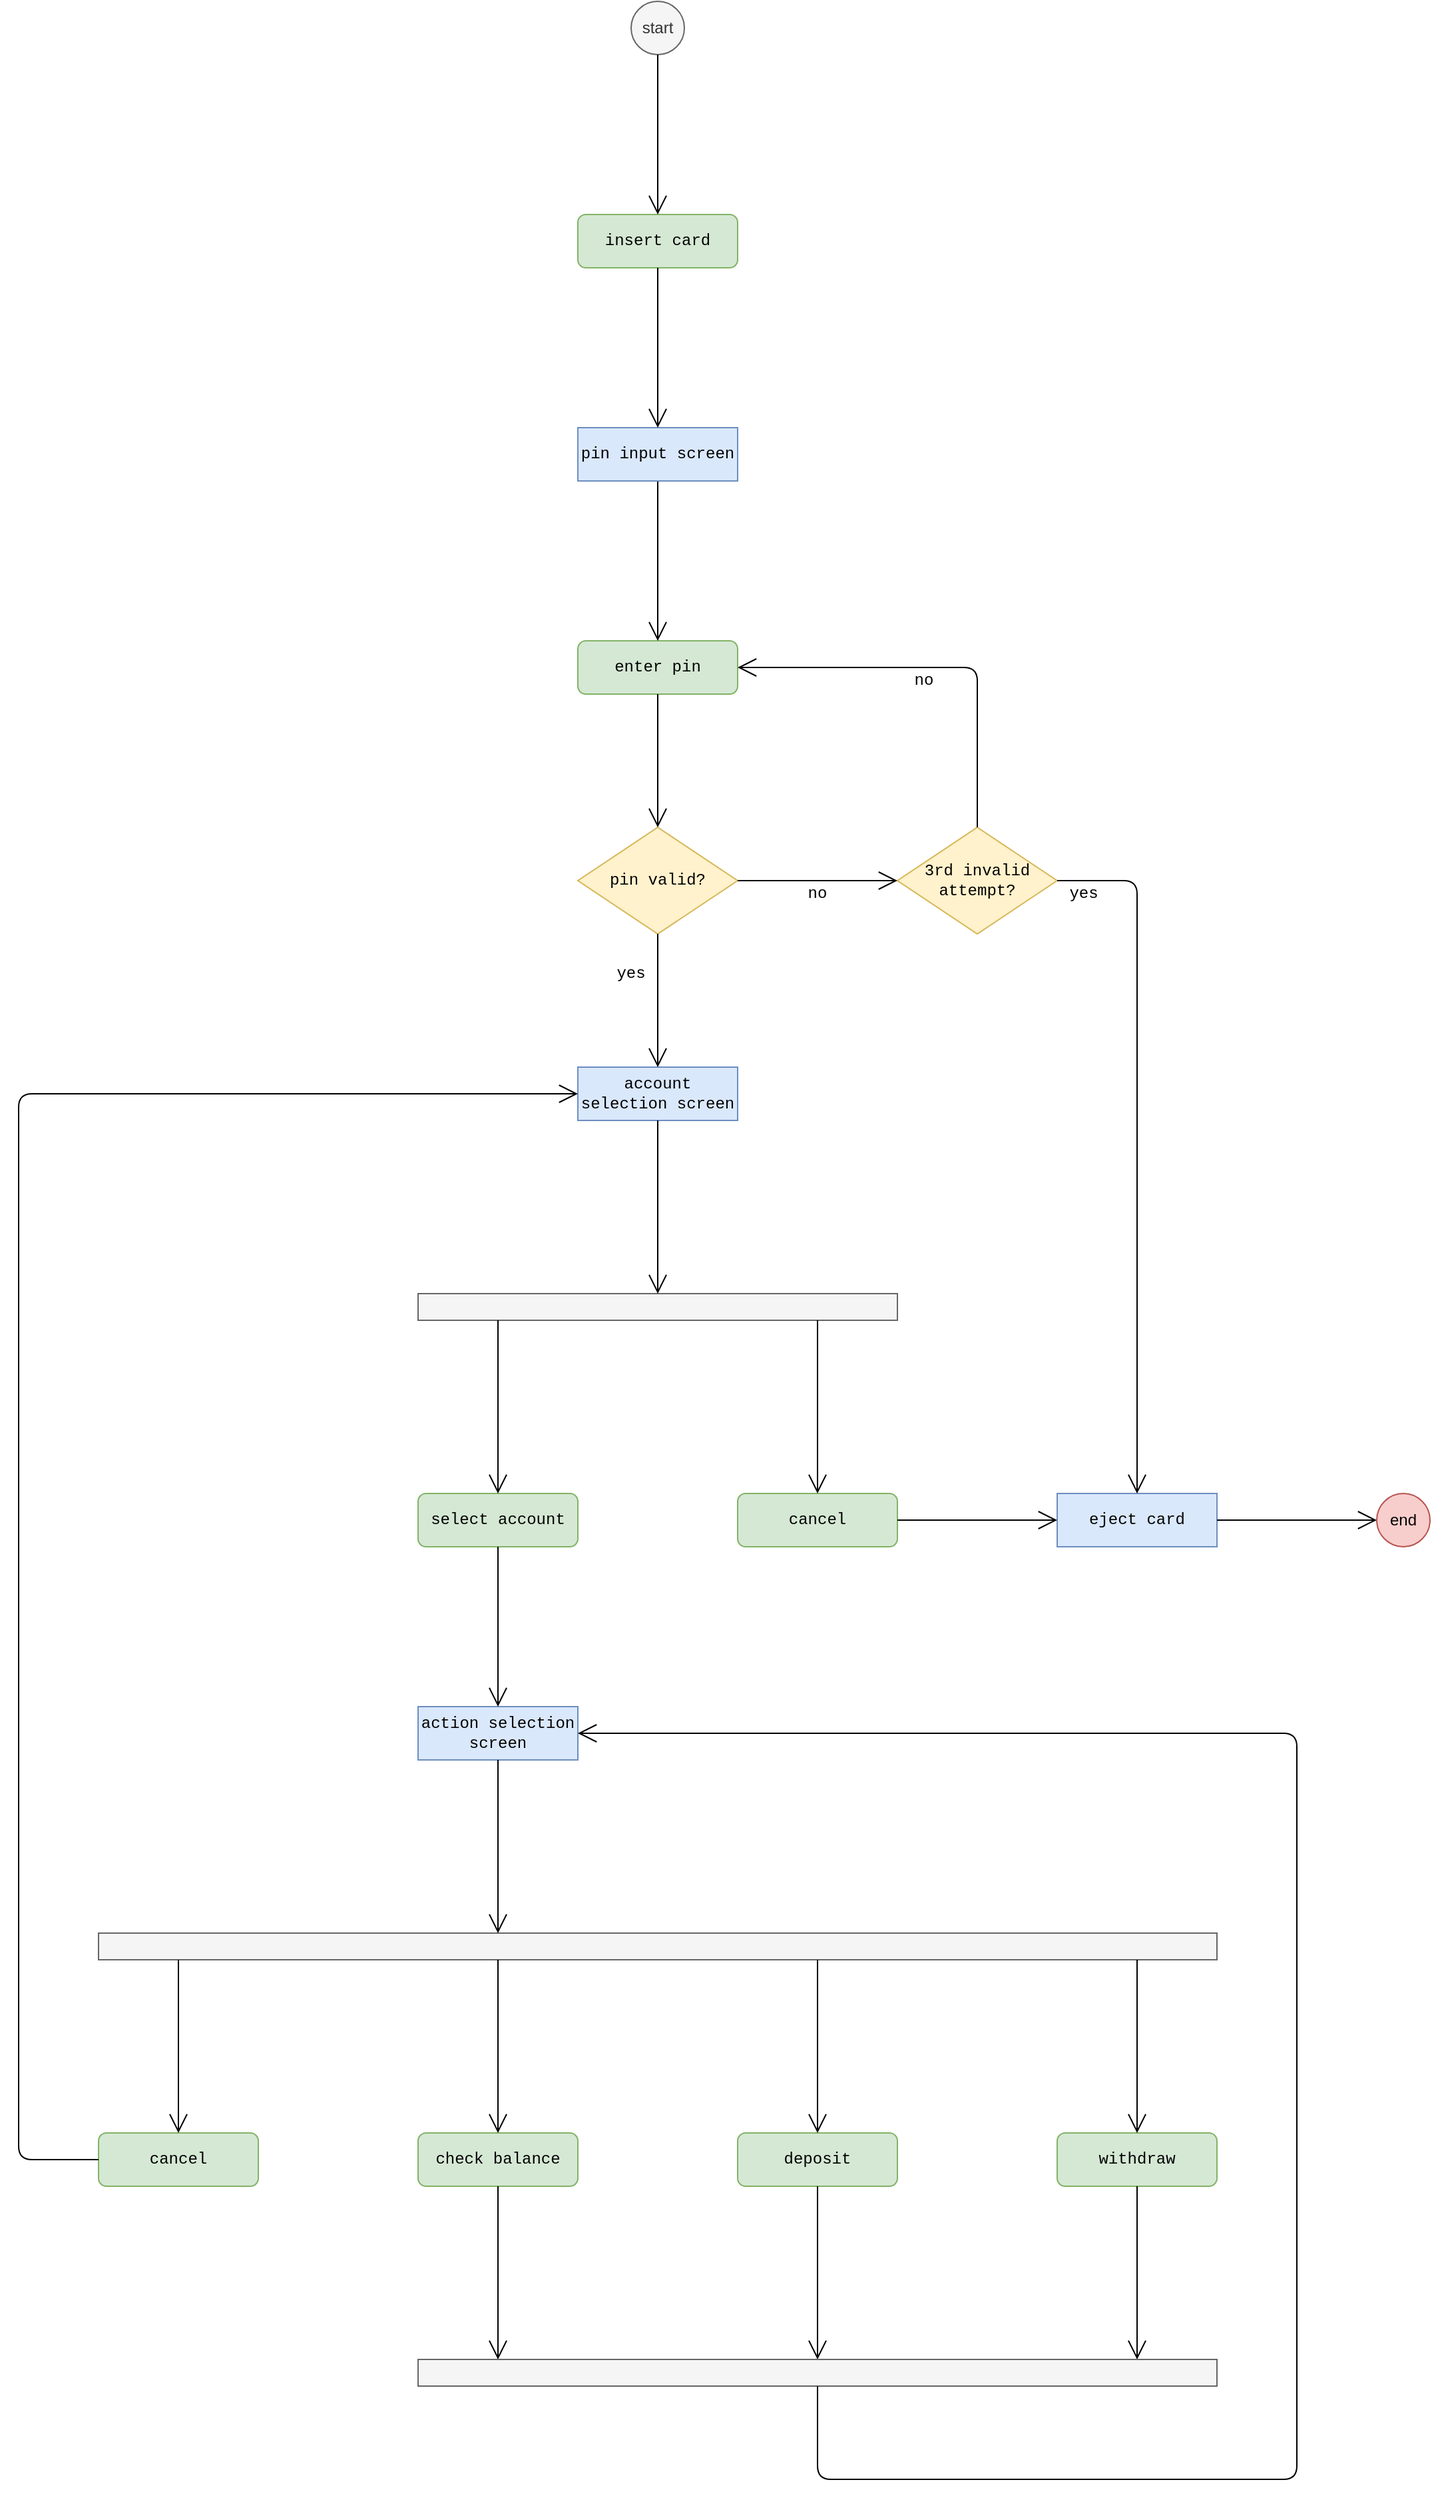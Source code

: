 <mxfile version="14.1.8" type="device"><diagram id="ihqMIaTf8OAF57CBlRL2" name="Page-1"><mxGraphModel dx="2200" dy="1813" grid="1" gridSize="10" guides="1" tooltips="1" connect="1" arrows="1" fold="1" page="1" pageScale="1" pageWidth="850" pageHeight="1100" math="0" shadow="0"><root><mxCell id="0"/><mxCell id="1" parent="0"/><mxCell id="f5XlnGI-PrZ9Zr5Y0vNG-1" value="start" style="ellipse;whiteSpace=wrap;html=1;aspect=fixed;fillColor=#f5f5f5;strokeColor=#666666;fontColor=#333333;" vertex="1" parent="1"><mxGeometry x="80" y="-120" width="40" height="40" as="geometry"/></mxCell><mxCell id="f5XlnGI-PrZ9Zr5Y0vNG-2" value="insert card" style="rounded=1;whiteSpace=wrap;html=1;fontFamily=Courier New;fillColor=#d5e8d4;strokeColor=#82b366;" vertex="1" parent="1"><mxGeometry x="40" y="40" width="120" height="40" as="geometry"/></mxCell><mxCell id="f5XlnGI-PrZ9Zr5Y0vNG-3" value="enter pin" style="rounded=1;whiteSpace=wrap;html=1;fontFamily=Courier New;fillColor=#d5e8d4;strokeColor=#82b366;" vertex="1" parent="1"><mxGeometry x="40" y="360" width="120" height="40" as="geometry"/></mxCell><mxCell id="f5XlnGI-PrZ9Zr5Y0vNG-4" value="pin valid?" style="rhombus;whiteSpace=wrap;html=1;fontFamily=Courier New;fillColor=#fff2cc;strokeColor=#d6b656;" vertex="1" parent="1"><mxGeometry x="40" y="500" width="120" height="80" as="geometry"/></mxCell><mxCell id="f5XlnGI-PrZ9Zr5Y0vNG-8" value="account selection screen" style="rounded=0;whiteSpace=wrap;html=1;fontFamily=Courier New;fillColor=#dae8fc;strokeColor=#6c8ebf;" vertex="1" parent="1"><mxGeometry x="40" y="680" width="120" height="40" as="geometry"/></mxCell><mxCell id="f5XlnGI-PrZ9Zr5Y0vNG-9" value="action selection screen" style="rounded=0;whiteSpace=wrap;html=1;fontFamily=Courier New;fillColor=#dae8fc;strokeColor=#6c8ebf;" vertex="1" parent="1"><mxGeometry x="-80" y="1160" width="120" height="40" as="geometry"/></mxCell><mxCell id="f5XlnGI-PrZ9Zr5Y0vNG-10" value="3rd invalid attempt?" style="rhombus;whiteSpace=wrap;html=1;fontFamily=Courier New;fillColor=#fff2cc;strokeColor=#d6b656;" vertex="1" parent="1"><mxGeometry x="280" y="500" width="120" height="80" as="geometry"/></mxCell><mxCell id="f5XlnGI-PrZ9Zr5Y0vNG-11" value="eject card" style="rounded=0;whiteSpace=wrap;html=1;fontFamily=Courier New;fillColor=#dae8fc;strokeColor=#6c8ebf;" vertex="1" parent="1"><mxGeometry x="400" y="1000" width="120" height="40" as="geometry"/></mxCell><mxCell id="f5XlnGI-PrZ9Zr5Y0vNG-14" value="" style="rounded=0;whiteSpace=wrap;html=1;fontFamily=Courier New;fillColor=#f5f5f5;strokeColor=#666666;fontColor=#333333;" vertex="1" parent="1"><mxGeometry x="-80" y="850" width="360" height="20" as="geometry"/></mxCell><mxCell id="f5XlnGI-PrZ9Zr5Y0vNG-15" value="select account" style="rounded=1;whiteSpace=wrap;html=1;fontFamily=Courier New;fillColor=#d5e8d4;strokeColor=#82b366;" vertex="1" parent="1"><mxGeometry x="-80" y="1000" width="120" height="40" as="geometry"/></mxCell><mxCell id="f5XlnGI-PrZ9Zr5Y0vNG-16" value="cancel" style="rounded=1;whiteSpace=wrap;html=1;fontFamily=Courier New;fillColor=#d5e8d4;strokeColor=#82b366;" vertex="1" parent="1"><mxGeometry x="160" y="1000" width="120" height="40" as="geometry"/></mxCell><mxCell id="f5XlnGI-PrZ9Zr5Y0vNG-17" value="" style="rounded=0;whiteSpace=wrap;html=1;fontFamily=Courier New;fillColor=#f5f5f5;strokeColor=#666666;fontColor=#333333;" vertex="1" parent="1"><mxGeometry x="-320" y="1330" width="840" height="20" as="geometry"/></mxCell><mxCell id="f5XlnGI-PrZ9Zr5Y0vNG-18" value="check balance" style="rounded=1;whiteSpace=wrap;html=1;fontFamily=Courier New;fillColor=#d5e8d4;strokeColor=#82b366;" vertex="1" parent="1"><mxGeometry x="-80" y="1480" width="120" height="40" as="geometry"/></mxCell><mxCell id="f5XlnGI-PrZ9Zr5Y0vNG-19" value="deposit" style="rounded=1;whiteSpace=wrap;html=1;fontFamily=Courier New;fillColor=#d5e8d4;strokeColor=#82b366;" vertex="1" parent="1"><mxGeometry x="160" y="1480" width="120" height="40" as="geometry"/></mxCell><mxCell id="f5XlnGI-PrZ9Zr5Y0vNG-20" value="withdraw" style="rounded=1;whiteSpace=wrap;html=1;fontFamily=Courier New;fillColor=#d5e8d4;strokeColor=#82b366;" vertex="1" parent="1"><mxGeometry x="400" y="1480" width="120" height="40" as="geometry"/></mxCell><mxCell id="f5XlnGI-PrZ9Zr5Y0vNG-21" value="cancel" style="rounded=1;whiteSpace=wrap;html=1;fontFamily=Courier New;fillColor=#d5e8d4;strokeColor=#82b366;" vertex="1" parent="1"><mxGeometry x="-320" y="1480" width="120" height="40" as="geometry"/></mxCell><mxCell id="f5XlnGI-PrZ9Zr5Y0vNG-22" value="" style="endArrow=open;endFill=1;endSize=12;html=1;fontFamily=Courier New;exitX=0;exitY=0.5;exitDx=0;exitDy=0;entryX=0;entryY=0.5;entryDx=0;entryDy=0;" edge="1" parent="1" source="f5XlnGI-PrZ9Zr5Y0vNG-21" target="f5XlnGI-PrZ9Zr5Y0vNG-8"><mxGeometry width="160" relative="1" as="geometry"><mxPoint x="-10" y="1330" as="sourcePoint"/><mxPoint x="150" y="1330" as="targetPoint"/><Array as="points"><mxPoint x="-380" y="1500"/><mxPoint x="-380" y="700"/></Array></mxGeometry></mxCell><mxCell id="f5XlnGI-PrZ9Zr5Y0vNG-23" value="" style="endArrow=open;endFill=1;endSize=12;html=1;fontFamily=Courier New;exitX=0.5;exitY=1;exitDx=0;exitDy=0;" edge="1" parent="1" source="f5XlnGI-PrZ9Zr5Y0vNG-8"><mxGeometry width="160" relative="1" as="geometry"><mxPoint x="-10" y="960" as="sourcePoint"/><mxPoint x="100" y="850" as="targetPoint"/></mxGeometry></mxCell><mxCell id="f5XlnGI-PrZ9Zr5Y0vNG-24" value="" style="endArrow=open;endFill=1;endSize=12;html=1;fontFamily=Courier New;" edge="1" parent="1"><mxGeometry width="160" relative="1" as="geometry"><mxPoint x="-20" y="870" as="sourcePoint"/><mxPoint x="-20" y="1000" as="targetPoint"/></mxGeometry></mxCell><mxCell id="f5XlnGI-PrZ9Zr5Y0vNG-27" value="" style="endArrow=open;endFill=1;endSize=12;html=1;fontFamily=Courier New;" edge="1" parent="1"><mxGeometry width="160" relative="1" as="geometry"><mxPoint x="220" y="870" as="sourcePoint"/><mxPoint x="220" y="1000" as="targetPoint"/></mxGeometry></mxCell><mxCell id="f5XlnGI-PrZ9Zr5Y0vNG-28" value="" style="endArrow=open;endFill=1;endSize=12;html=1;fontFamily=Courier New;exitX=0.5;exitY=1;exitDx=0;exitDy=0;entryX=0.5;entryY=0;entryDx=0;entryDy=0;" edge="1" parent="1" source="f5XlnGI-PrZ9Zr5Y0vNG-15" target="f5XlnGI-PrZ9Zr5Y0vNG-9"><mxGeometry width="160" relative="1" as="geometry"><mxPoint x="-10" y="880" as="sourcePoint"/><mxPoint x="-10" y="1010" as="targetPoint"/></mxGeometry></mxCell><mxCell id="f5XlnGI-PrZ9Zr5Y0vNG-29" value="" style="endArrow=open;endFill=1;endSize=12;html=1;fontFamily=Courier New;" edge="1" parent="1"><mxGeometry width="160" relative="1" as="geometry"><mxPoint x="-20" y="1200" as="sourcePoint"/><mxPoint x="-20" y="1330" as="targetPoint"/></mxGeometry></mxCell><mxCell id="f5XlnGI-PrZ9Zr5Y0vNG-30" value="" style="endArrow=open;endFill=1;endSize=12;html=1;fontFamily=Courier New;" edge="1" parent="1"><mxGeometry width="160" relative="1" as="geometry"><mxPoint x="-260" y="1350" as="sourcePoint"/><mxPoint x="-260" y="1480" as="targetPoint"/></mxGeometry></mxCell><mxCell id="f5XlnGI-PrZ9Zr5Y0vNG-31" value="" style="endArrow=open;endFill=1;endSize=12;html=1;fontFamily=Courier New;" edge="1" parent="1"><mxGeometry width="160" relative="1" as="geometry"><mxPoint x="220" y="1350" as="sourcePoint"/><mxPoint x="220" y="1480" as="targetPoint"/></mxGeometry></mxCell><mxCell id="f5XlnGI-PrZ9Zr5Y0vNG-32" value="" style="endArrow=open;endFill=1;endSize=12;html=1;fontFamily=Courier New;" edge="1" parent="1"><mxGeometry width="160" relative="1" as="geometry"><mxPoint x="460" y="1350" as="sourcePoint"/><mxPoint x="460" y="1480" as="targetPoint"/></mxGeometry></mxCell><mxCell id="f5XlnGI-PrZ9Zr5Y0vNG-33" value="" style="endArrow=open;endFill=1;endSize=12;html=1;fontFamily=Courier New;" edge="1" parent="1"><mxGeometry width="160" relative="1" as="geometry"><mxPoint x="-20" y="1350" as="sourcePoint"/><mxPoint x="-20" y="1480" as="targetPoint"/></mxGeometry></mxCell><mxCell id="f5XlnGI-PrZ9Zr5Y0vNG-34" value="" style="endArrow=open;endFill=1;endSize=12;html=1;fontFamily=Courier New;" edge="1" parent="1"><mxGeometry width="160" relative="1" as="geometry"><mxPoint x="220" y="1520" as="sourcePoint"/><mxPoint x="220" y="1650" as="targetPoint"/></mxGeometry></mxCell><mxCell id="f5XlnGI-PrZ9Zr5Y0vNG-35" value="" style="endArrow=open;endFill=1;endSize=12;html=1;fontFamily=Courier New;" edge="1" parent="1"><mxGeometry width="160" relative="1" as="geometry"><mxPoint x="460" y="1520" as="sourcePoint"/><mxPoint x="460" y="1650" as="targetPoint"/></mxGeometry></mxCell><mxCell id="f5XlnGI-PrZ9Zr5Y0vNG-36" value="" style="endArrow=open;endFill=1;endSize=12;html=1;fontFamily=Courier New;" edge="1" parent="1"><mxGeometry width="160" relative="1" as="geometry"><mxPoint x="-20" y="1520" as="sourcePoint"/><mxPoint x="-20" y="1650" as="targetPoint"/></mxGeometry></mxCell><mxCell id="f5XlnGI-PrZ9Zr5Y0vNG-37" value="" style="rounded=0;whiteSpace=wrap;html=1;fontFamily=Courier New;fillColor=#f5f5f5;strokeColor=#666666;fontColor=#333333;" vertex="1" parent="1"><mxGeometry x="-80" y="1650" width="600" height="20" as="geometry"/></mxCell><mxCell id="f5XlnGI-PrZ9Zr5Y0vNG-38" value="" style="endArrow=open;endFill=1;endSize=12;html=1;fontFamily=Courier New;entryX=1;entryY=0.5;entryDx=0;entryDy=0;" edge="1" parent="1" target="f5XlnGI-PrZ9Zr5Y0vNG-9"><mxGeometry width="160" relative="1" as="geometry"><mxPoint x="220" y="1670" as="sourcePoint"/><mxPoint x="580" y="1180" as="targetPoint"/><Array as="points"><mxPoint x="220" y="1740"/><mxPoint x="580" y="1740"/><mxPoint x="580" y="1180"/></Array></mxGeometry></mxCell><mxCell id="f5XlnGI-PrZ9Zr5Y0vNG-39" value="" style="endArrow=open;endFill=1;endSize=12;html=1;fontFamily=Courier New;entryX=0;entryY=0.5;entryDx=0;entryDy=0;exitX=1;exitY=0.5;exitDx=0;exitDy=0;" edge="1" parent="1" source="f5XlnGI-PrZ9Zr5Y0vNG-16" target="f5XlnGI-PrZ9Zr5Y0vNG-11"><mxGeometry width="160" relative="1" as="geometry"><mxPoint x="120" y="870" as="sourcePoint"/><mxPoint x="280" y="870" as="targetPoint"/></mxGeometry></mxCell><mxCell id="f5XlnGI-PrZ9Zr5Y0vNG-40" value="" style="endArrow=open;endFill=1;endSize=12;html=1;fontFamily=Courier New;entryX=0.5;entryY=0;entryDx=0;entryDy=0;exitX=1;exitY=0.5;exitDx=0;exitDy=0;" edge="1" parent="1" source="f5XlnGI-PrZ9Zr5Y0vNG-10" target="f5XlnGI-PrZ9Zr5Y0vNG-11"><mxGeometry width="160" relative="1" as="geometry"><mxPoint x="580" y="560" as="sourcePoint"/><mxPoint x="530" y="1030" as="targetPoint"/><Array as="points"><mxPoint x="460" y="540"/></Array></mxGeometry></mxCell><mxCell id="f5XlnGI-PrZ9Zr5Y0vNG-41" value="" style="endArrow=open;endFill=1;endSize=12;html=1;fontFamily=Courier New;exitX=1;exitY=0.5;exitDx=0;exitDy=0;entryX=0;entryY=0.5;entryDx=0;entryDy=0;" edge="1" parent="1" source="f5XlnGI-PrZ9Zr5Y0vNG-11" target="f5XlnGI-PrZ9Zr5Y0vNG-42"><mxGeometry width="160" relative="1" as="geometry"><mxPoint x="650" y="1070" as="sourcePoint"/><mxPoint x="600" y="1020" as="targetPoint"/></mxGeometry></mxCell><mxCell id="f5XlnGI-PrZ9Zr5Y0vNG-42" value="end" style="ellipse;whiteSpace=wrap;html=1;aspect=fixed;fillColor=#f8cecc;strokeColor=#b85450;" vertex="1" parent="1"><mxGeometry x="640" y="1000" width="40" height="40" as="geometry"/></mxCell><mxCell id="f5XlnGI-PrZ9Zr5Y0vNG-45" value="" style="endArrow=open;endFill=1;endSize=12;html=1;fontFamily=Courier New;exitX=1;exitY=0.5;exitDx=0;exitDy=0;entryX=0;entryY=0.5;entryDx=0;entryDy=0;" edge="1" parent="1" source="f5XlnGI-PrZ9Zr5Y0vNG-4" target="f5XlnGI-PrZ9Zr5Y0vNG-10"><mxGeometry width="160" relative="1" as="geometry"><mxPoint x="110" y="730" as="sourcePoint"/><mxPoint x="110" y="860" as="targetPoint"/></mxGeometry></mxCell><mxCell id="f5XlnGI-PrZ9Zr5Y0vNG-47" value="" style="endArrow=open;endFill=1;endSize=12;html=1;fontFamily=Courier New;exitX=0.5;exitY=1;exitDx=0;exitDy=0;entryX=0.5;entryY=0;entryDx=0;entryDy=0;" edge="1" parent="1" source="f5XlnGI-PrZ9Zr5Y0vNG-4" target="f5XlnGI-PrZ9Zr5Y0vNG-8"><mxGeometry width="160" relative="1" as="geometry"><mxPoint x="410" y="550" as="sourcePoint"/><mxPoint x="530" y="550" as="targetPoint"/></mxGeometry></mxCell><mxCell id="f5XlnGI-PrZ9Zr5Y0vNG-48" value="" style="endArrow=open;endFill=1;endSize=12;html=1;fontFamily=Courier New;exitX=0.5;exitY=1;exitDx=0;exitDy=0;entryX=0.5;entryY=0;entryDx=0;entryDy=0;" edge="1" parent="1" source="f5XlnGI-PrZ9Zr5Y0vNG-3" target="f5XlnGI-PrZ9Zr5Y0vNG-4"><mxGeometry width="160" relative="1" as="geometry"><mxPoint x="110" y="590" as="sourcePoint"/><mxPoint x="110" y="690" as="targetPoint"/></mxGeometry></mxCell><mxCell id="f5XlnGI-PrZ9Zr5Y0vNG-49" value="" style="endArrow=open;endFill=1;endSize=12;html=1;fontFamily=Courier New;entryX=0.5;entryY=0;entryDx=0;entryDy=0;exitX=0.5;exitY=1;exitDx=0;exitDy=0;" edge="1" parent="1" source="f5XlnGI-PrZ9Zr5Y0vNG-58" target="f5XlnGI-PrZ9Zr5Y0vNG-3"><mxGeometry width="160" relative="1" as="geometry"><mxPoint x="100" y="280" as="sourcePoint"/><mxPoint x="110" y="510" as="targetPoint"/></mxGeometry></mxCell><mxCell id="f5XlnGI-PrZ9Zr5Y0vNG-50" value="" style="endArrow=open;endFill=1;endSize=12;html=1;fontFamily=Courier New;exitX=0.5;exitY=1;exitDx=0;exitDy=0;entryX=0.5;entryY=0;entryDx=0;entryDy=0;" edge="1" parent="1" source="f5XlnGI-PrZ9Zr5Y0vNG-1" target="f5XlnGI-PrZ9Zr5Y0vNG-2"><mxGeometry width="160" relative="1" as="geometry"><mxPoint x="110" y="90" as="sourcePoint"/><mxPoint x="110" y="210" as="targetPoint"/></mxGeometry></mxCell><mxCell id="f5XlnGI-PrZ9Zr5Y0vNG-52" value="" style="endArrow=open;endFill=1;endSize=12;html=1;fontFamily=Courier New;exitX=0.5;exitY=0;exitDx=0;exitDy=0;entryX=1;entryY=0.5;entryDx=0;entryDy=0;" edge="1" parent="1" source="f5XlnGI-PrZ9Zr5Y0vNG-10" target="f5XlnGI-PrZ9Zr5Y0vNG-3"><mxGeometry width="160" relative="1" as="geometry"><mxPoint x="180" y="730" as="sourcePoint"/><mxPoint x="340" y="730" as="targetPoint"/><Array as="points"><mxPoint x="340" y="380"/></Array></mxGeometry></mxCell><mxCell id="f5XlnGI-PrZ9Zr5Y0vNG-53" value="no" style="text;html=1;strokeColor=none;fillColor=none;align=center;verticalAlign=middle;whiteSpace=wrap;rounded=0;fontFamily=Courier New;" vertex="1" parent="1"><mxGeometry x="280" y="380" width="40" height="20" as="geometry"/></mxCell><mxCell id="f5XlnGI-PrZ9Zr5Y0vNG-54" value="no" style="text;html=1;strokeColor=none;fillColor=none;align=center;verticalAlign=middle;whiteSpace=wrap;rounded=0;fontFamily=Courier New;" vertex="1" parent="1"><mxGeometry x="200" y="540" width="40" height="20" as="geometry"/></mxCell><mxCell id="f5XlnGI-PrZ9Zr5Y0vNG-56" value="yes" style="text;html=1;strokeColor=none;fillColor=none;align=center;verticalAlign=middle;whiteSpace=wrap;rounded=0;fontFamily=Courier New;" vertex="1" parent="1"><mxGeometry x="60" y="600" width="40" height="20" as="geometry"/></mxCell><mxCell id="f5XlnGI-PrZ9Zr5Y0vNG-58" value="pin input screen" style="rounded=0;whiteSpace=wrap;html=1;fontFamily=Courier New;fillColor=#dae8fc;strokeColor=#6c8ebf;" vertex="1" parent="1"><mxGeometry x="40" y="200" width="120" height="40" as="geometry"/></mxCell><mxCell id="f5XlnGI-PrZ9Zr5Y0vNG-59" value="" style="endArrow=open;endFill=1;endSize=12;html=1;fontFamily=Courier New;entryX=0.5;entryY=0;entryDx=0;entryDy=0;exitX=0.5;exitY=1;exitDx=0;exitDy=0;" edge="1" parent="1" source="f5XlnGI-PrZ9Zr5Y0vNG-2" target="f5XlnGI-PrZ9Zr5Y0vNG-58"><mxGeometry width="160" relative="1" as="geometry"><mxPoint x="110" y="250" as="sourcePoint"/><mxPoint x="110" y="370" as="targetPoint"/></mxGeometry></mxCell><mxCell id="f5XlnGI-PrZ9Zr5Y0vNG-60" value="yes" style="text;html=1;strokeColor=none;fillColor=none;align=center;verticalAlign=middle;whiteSpace=wrap;rounded=0;fontFamily=Courier New;" vertex="1" parent="1"><mxGeometry x="400" y="540" width="40" height="20" as="geometry"/></mxCell></root></mxGraphModel></diagram></mxfile>